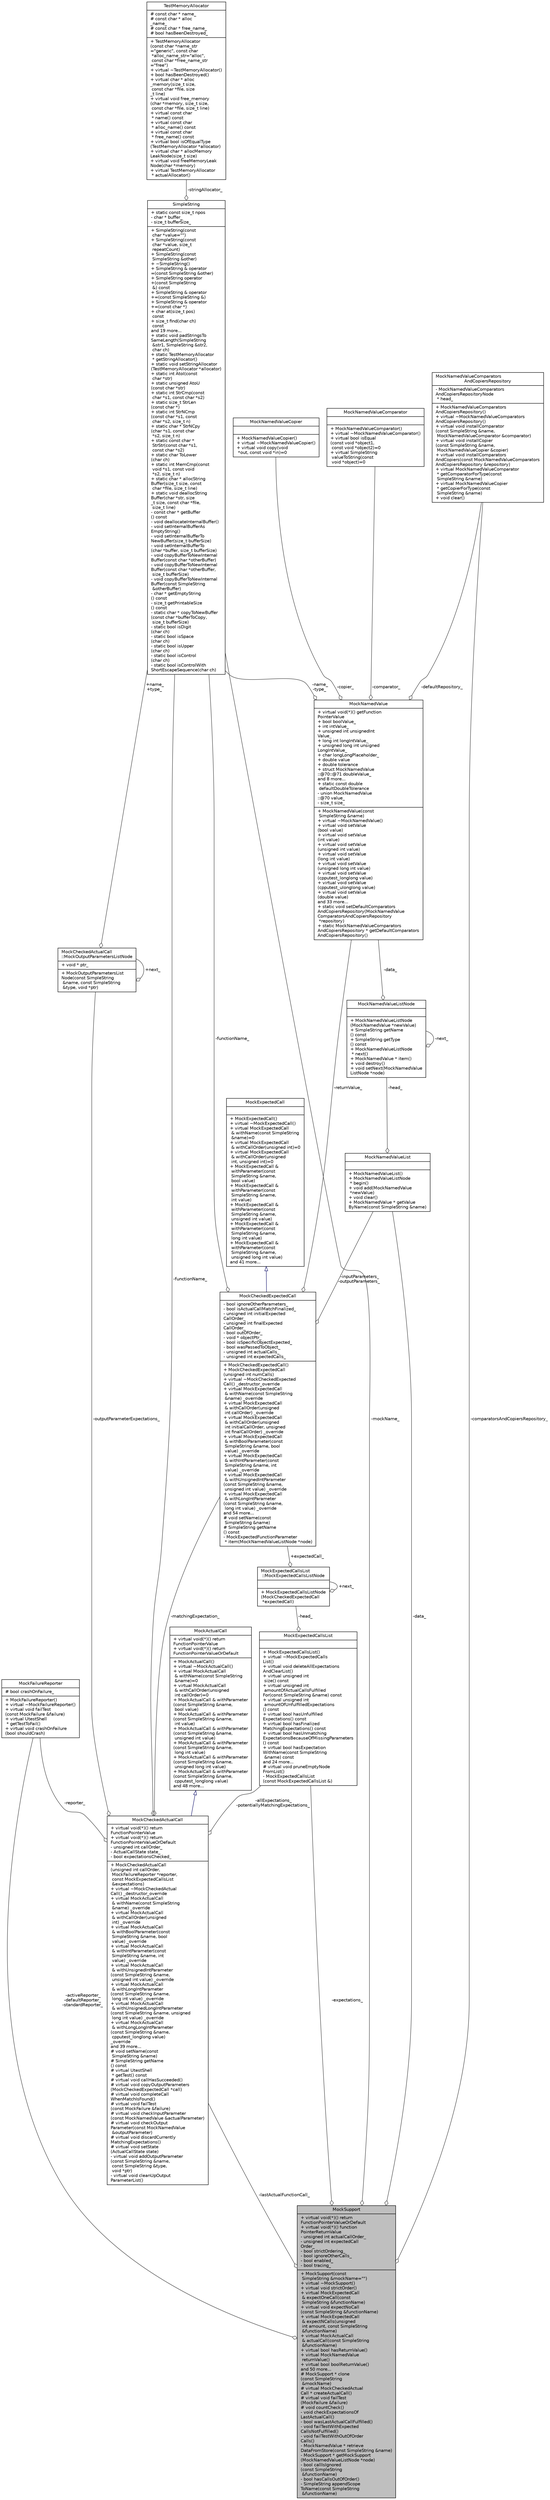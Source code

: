 digraph "MockSupport"
{
 // LATEX_PDF_SIZE
  edge [fontname="Helvetica",fontsize="10",labelfontname="Helvetica",labelfontsize="10"];
  node [fontname="Helvetica",fontsize="10",shape=record];
  Node1 [label="{MockSupport\n|+ virtual void(*)() return\lFunctionPointerValueOrDefault\l+ virtual void(*)() function\lPointerReturnValue\l- unsigned int actualCallOrder_\l- unsigned int expectedCall\lOrder_\l- bool strictOrdering_\l- bool ignoreOtherCalls_\l- bool enabled_\l- bool tracing_\l|+  MockSupport(const\l SimpleString &mockName=\"\")\l+ virtual ~MockSupport()\l+ virtual void strictOrder()\l+ virtual MockExpectedCall\l & expectOneCall(const\l SimpleString &functionName)\l+ virtual void expectNoCall\l(const SimpleString &functionName)\l+ virtual MockExpectedCall\l & expectNCalls(unsigned\l int amount, const SimpleString\l &functionName)\l+ virtual MockActualCall\l & actualCall(const SimpleString\l &functionName)\l+ virtual bool hasReturnValue()\l+ virtual MockNamedValue\l returnValue()\l+ virtual bool boolReturnValue()\land 50 more...\l# MockSupport * clone\l(const SimpleString\l &mockName)\l# virtual MockCheckedActual\lCall * createActualCall()\l# virtual void failTest\l(MockFailure &failure)\l# void countCheck()\l- void checkExpectationsOf\lLastActualCall()\l- bool wasLastActualCallFulfilled()\l- void failTestWithExpected\lCallsNotFulfilled()\l- void failTestWithOutOfOrder\lCalls()\l- MockNamedValue * retrieve\lDataFromStore(const SimpleString &name)\l- MockSupport * getMockSupport\l(MockNamedValueListNode *node)\l- bool callIsIgnored\l(const SimpleString\l &functionName)\l- bool hasCallsOutOfOrder()\l- SimpleString appendScope\lToName(const SimpleString\l &functionName)\l}",height=0.2,width=0.4,color="black", fillcolor="grey75", style="filled", fontcolor="black",tooltip=" "];
  Node2 -> Node1 [color="grey25",fontsize="10",style="solid",label=" -activeReporter_\n-defaultReporter_\n-standardReporter_" ,arrowhead="odiamond",fontname="Helvetica"];
  Node2 [label="{MockFailureReporter\n|# bool crashOnFailure_\l|+  MockFailureReporter()\l+ virtual ~MockFailureReporter()\l+ virtual void failTest\l(const MockFailure &failure)\l+ virtual UtestShell\l * getTestToFail()\l+ virtual void crashOnFailure\l(bool shouldCrash)\l}",height=0.2,width=0.4,color="black", fillcolor="white", style="filled",URL="$classMockFailureReporter.html",tooltip=" "];
  Node3 -> Node1 [color="grey25",fontsize="10",style="solid",label=" -expectations_" ,arrowhead="odiamond",fontname="Helvetica"];
  Node3 [label="{MockExpectedCallsList\n||+  MockExpectedCallsList()\l+ virtual ~MockExpectedCalls\lList()\l+ virtual void deleteAllExpectations\lAndClearList()\l+ virtual unsigned int\l size() const\l+ virtual unsigned int\l amountOfActualCallsFulfilled\lFor(const SimpleString &name) const\l+ virtual unsigned int\l amountOfUnfulfilledExpectations\l() const\l+ virtual bool hasUnfulfilled\lExpectations() const\l+ virtual bool hasFinalized\lMatchingExpectations() const\l+ virtual bool hasUnmatching\lExpectationsBecauseOfMissingParameters\l() const\l+ virtual bool hasExpectation\lWithName(const SimpleString\l &name) const\land 24 more...\l# virtual void pruneEmptyNode\lFromList()\l-  MockExpectedCallsList\l(const MockExpectedCallsList &)\l}",height=0.2,width=0.4,color="black", fillcolor="white", style="filled",URL="$classMockExpectedCallsList.html",tooltip=" "];
  Node4 -> Node3 [color="grey25",fontsize="10",style="solid",label=" -head_" ,arrowhead="odiamond",fontname="Helvetica"];
  Node4 [label="{MockExpectedCallsList\l::MockExpectedCallsListNode\n||+  MockExpectedCallsListNode\l(MockCheckedExpectedCall\l *expectedCall)\l}",height=0.2,width=0.4,color="black", fillcolor="white", style="filled",URL="$classMockExpectedCallsList_1_1MockExpectedCallsListNode.html",tooltip=" "];
  Node5 -> Node4 [color="grey25",fontsize="10",style="solid",label=" +expectedCall_" ,arrowhead="odiamond",fontname="Helvetica"];
  Node5 [label="{MockCheckedExpectedCall\n|- bool ignoreOtherParameters_\l- bool isActualCallMatchFinalized_\l- unsigned int initialExpected\lCallOrder_\l- unsigned int finalExpected\lCallOrder_\l- bool outOfOrder_\l- void * objectPtr_\l- bool isSpecificObjectExpected_\l- bool wasPassedToObject_\l- unsigned int actualCalls_\l- unsigned int expectedCalls_\l|+  MockCheckedExpectedCall()\l+  MockCheckedExpectedCall\l(unsigned int numCalls)\l+ virtual ~MockCheckedExpected\lCall() _destructor_override\l+ virtual MockExpectedCall\l & withName(const SimpleString\l &name) _override\l+ virtual MockExpectedCall\l & withCallOrder(unsigned\l int callOrder) _override\l+ virtual MockExpectedCall\l & withCallOrder(unsigned\l int initialCallOrder, unsigned\l int finalCallOrder) _override\l+ virtual MockExpectedCall\l & withBoolParameter(const\l SimpleString &name, bool\l value) _override\l+ virtual MockExpectedCall\l & withIntParameter(const\l SimpleString &name, int\l value) _override\l+ virtual MockExpectedCall\l & withUnsignedIntParameter\l(const SimpleString &name,\l unsigned int value) _override\l+ virtual MockExpectedCall\l & withLongIntParameter\l(const SimpleString &name,\l long int value) _override\land 54 more...\l# void setName(const\l SimpleString &name)\l# SimpleString getName\l() const\l- MockExpectedFunctionParameter\l * item(MockNamedValueListNode *node)\l}",height=0.2,width=0.4,color="black", fillcolor="white", style="filled",URL="$classMockCheckedExpectedCall.html",tooltip=" "];
  Node6 -> Node5 [dir="back",color="midnightblue",fontsize="10",style="solid",arrowtail="onormal",fontname="Helvetica"];
  Node6 [label="{MockExpectedCall\n||+  MockExpectedCall()\l+ virtual ~MockExpectedCall()\l+ virtual MockExpectedCall\l & withName(const SimpleString\l &name)=0\l+ virtual MockExpectedCall\l & withCallOrder(unsigned int)=0\l+ virtual MockExpectedCall\l & withCallOrder(unsigned\l int, unsigned int)=0\l+ MockExpectedCall &\l withParameter(const\l SimpleString &name,\l bool value)\l+ MockExpectedCall &\l withParameter(const\l SimpleString &name,\l int value)\l+ MockExpectedCall &\l withParameter(const\l SimpleString &name,\l unsigned int value)\l+ MockExpectedCall &\l withParameter(const\l SimpleString &name,\l long int value)\l+ MockExpectedCall &\l withParameter(const\l SimpleString &name,\l unsigned long int value)\land 41 more...\l}",height=0.2,width=0.4,color="black", fillcolor="white", style="filled",URL="$classMockExpectedCall.html",tooltip=" "];
  Node7 -> Node5 [color="grey25",fontsize="10",style="solid",label=" -functionName_" ,arrowhead="odiamond",fontname="Helvetica"];
  Node7 [label="{SimpleString\n|+ static const size_t npos\l- char * buffer_\l- size_t bufferSize_\l|+  SimpleString(const\l char *value=\"\")\l+  SimpleString(const\l char *value, size_t\l repeatCount)\l+  SimpleString(const\l SimpleString &other)\l+  ~SimpleString()\l+ SimpleString & operator\l=(const SimpleString &other)\l+ SimpleString operator\l+(const SimpleString\l &) const\l+ SimpleString & operator\l+=(const SimpleString &)\l+ SimpleString & operator\l+=(const char *)\l+ char at(size_t pos)\l const\l+ size_t find(char ch)\l const\land 19 more...\l+ static void padStringsTo\lSameLength(SimpleString\l &str1, SimpleString &str2,\l char ch)\l+ static TestMemoryAllocator\l * getStringAllocator()\l+ static void setStringAllocator\l(TestMemoryAllocator *allocator)\l+ static int AtoI(const\l char *str)\l+ static unsigned AtoU\l(const char *str)\l+ static int StrCmp(const\l char *s1, const char *s2)\l+ static size_t StrLen\l(const char *)\l+ static int StrNCmp\l(const char *s1, const\l char *s2, size_t n)\l+ static char * StrNCpy\l(char *s1, const char\l *s2, size_t n)\l+ static const char *\l StrStr(const char *s1,\l const char *s2)\l+ static char ToLower\l(char ch)\l+ static int MemCmp(const\l void *s1, const void\l *s2, size_t n)\l+ static char * allocString\lBuffer(size_t size, const\l char *file, size_t line)\l+ static void deallocString\lBuffer(char *str, size\l_t size, const char *file,\l size_t line)\l- const char * getBuffer\l() const\l- void deallocateInternalBuffer()\l- void setInternalBufferAs\lEmptyString()\l- void setInternalBufferTo\lNewBuffer(size_t bufferSize)\l- void setInternalBufferTo\l(char *buffer, size_t bufferSize)\l- void copyBufferToNewInternal\lBuffer(const char *otherBuffer)\l- void copyBufferToNewInternal\lBuffer(const char *otherBuffer,\l size_t bufferSize)\l- void copyBufferToNewInternal\lBuffer(const SimpleString\l &otherBuffer)\l- char * getEmptyString\l() const\l- size_t getPrintableSize\l() const\l- static char * copyToNewBuffer\l(const char *bufferToCopy,\l size_t bufferSize)\l- static bool isDigit\l(char ch)\l- static bool isSpace\l(char ch)\l- static bool isUpper\l(char ch)\l- static bool isControl\l(char ch)\l- static bool isControlWith\lShortEscapeSequence(char ch)\l}",height=0.2,width=0.4,color="black", fillcolor="white", style="filled",URL="$classSimpleString.html",tooltip=" "];
  Node8 -> Node7 [color="grey25",fontsize="10",style="solid",label=" -stringAllocator_" ,arrowhead="odiamond",fontname="Helvetica"];
  Node8 [label="{TestMemoryAllocator\n|# const char * name_\l# const char * alloc\l_name_\l# const char * free_name_\l# bool hasBeenDestroyed_\l|+  TestMemoryAllocator\l(const char *name_str\l=\"generic\", const char\l *alloc_name_str=\"alloc\",\l const char *free_name_str\l=\"free\")\l+ virtual ~TestMemoryAllocator()\l+ bool hasBeenDestroyed()\l+ virtual char * alloc\l_memory(size_t size,\l const char *file, size\l_t line)\l+ virtual void free_memory\l(char *memory, size_t size,\l const char *file, size_t line)\l+ virtual const char\l * name() const\l+ virtual const char\l * alloc_name() const\l+ virtual const char\l * free_name() const\l+ virtual bool isOfEqualType\l(TestMemoryAllocator *allocator)\l+ virtual char * allocMemory\lLeakNode(size_t size)\l+ virtual void freeMemoryLeak\lNode(char *memory)\l+ virtual TestMemoryAllocator\l * actualAllocator()\l}",height=0.2,width=0.4,color="black", fillcolor="white", style="filled",URL="$classTestMemoryAllocator.html",tooltip=" "];
  Node9 -> Node5 [color="grey25",fontsize="10",style="solid",label=" -inputParameters_\n-outputParameters_" ,arrowhead="odiamond",fontname="Helvetica"];
  Node9 [label="{MockNamedValueList\n||+  MockNamedValueList()\l+ MockNamedValueListNode\l * begin()\l+ void add(MockNamedValue\l *newValue)\l+ void clear()\l+ MockNamedValue * getValue\lByName(const SimpleString &name)\l}",height=0.2,width=0.4,color="black", fillcolor="white", style="filled",URL="$classMockNamedValueList.html",tooltip=" "];
  Node10 -> Node9 [color="grey25",fontsize="10",style="solid",label=" -head_" ,arrowhead="odiamond",fontname="Helvetica"];
  Node10 [label="{MockNamedValueListNode\n||+  MockNamedValueListNode\l(MockNamedValue *newValue)\l+ SimpleString getName\l() const\l+ SimpleString getType\l() const\l+ MockNamedValueListNode\l * next()\l+ MockNamedValue * item()\l+ void destroy()\l+ void setNext(MockNamedValue\lListNode *node)\l}",height=0.2,width=0.4,color="black", fillcolor="white", style="filled",URL="$classMockNamedValueListNode.html",tooltip=" "];
  Node11 -> Node10 [color="grey25",fontsize="10",style="solid",label=" -data_" ,arrowhead="odiamond",fontname="Helvetica"];
  Node11 [label="{MockNamedValue\n|+ virtual void(*)() getFunction\lPointerValue\l+ bool boolValue_\l+ int intValue_\l+ unsigned int unsignedInt\lValue_\l+ long int longIntValue_\l+ unsigned long int unsigned\lLongIntValue_\l+ char longLongPlaceholder_\l+ double value\l+ double tolerance\l+ struct MockNamedValue\l::@70::@71 doubleValue_\land 8 more...\l+ static const double\l defaultDoubleTolerance\l- union MockNamedValue\l::@70 value_\l- size_t size_\l|+  MockNamedValue(const\l SimpleString &name)\l+ virtual ~MockNamedValue()\l+ virtual void setValue\l(bool value)\l+ virtual void setValue\l(int value)\l+ virtual void setValue\l(unsigned int value)\l+ virtual void setValue\l(long int value)\l+ virtual void setValue\l(unsigned long int value)\l+ virtual void setValue\l(cpputest_longlong value)\l+ virtual void setValue\l(cpputest_ulonglong value)\l+ virtual void setValue\l(double value)\land 33 more...\l+ static void setDefaultComparators\lAndCopiersRepository(MockNamedValue\lComparatorsAndCopiersRepository\l *repository)\l+ static MockNamedValueComparators\lAndCopiersRepository * getDefaultComparators\lAndCopiersRepository()\l}",height=0.2,width=0.4,color="black", fillcolor="white", style="filled",URL="$classMockNamedValue.html",tooltip=" "];
  Node7 -> Node11 [color="grey25",fontsize="10",style="solid",label=" -name_\n-type_" ,arrowhead="odiamond",fontname="Helvetica"];
  Node12 -> Node11 [color="grey25",fontsize="10",style="solid",label=" -comparator_" ,arrowhead="odiamond",fontname="Helvetica"];
  Node12 [label="{MockNamedValueComparator\n||+  MockNamedValueComparator()\l+ virtual ~MockNamedValueComparator()\l+ virtual bool isEqual\l(const void *object1,\l const void *object2)=0\l+ virtual SimpleString\l valueToString(const\l void *object)=0\l}",height=0.2,width=0.4,color="black", fillcolor="white", style="filled",URL="$classMockNamedValueComparator.html",tooltip=" "];
  Node13 -> Node11 [color="grey25",fontsize="10",style="solid",label=" -copier_" ,arrowhead="odiamond",fontname="Helvetica"];
  Node13 [label="{MockNamedValueCopier\n||+  MockNamedValueCopier()\l+ virtual ~MockNamedValueCopier()\l+ virtual void copy(void\l *out, const void *in)=0\l}",height=0.2,width=0.4,color="black", fillcolor="white", style="filled",URL="$classMockNamedValueCopier.html",tooltip=" "];
  Node14 -> Node11 [color="grey25",fontsize="10",style="solid",label=" -defaultRepository_" ,arrowhead="odiamond",fontname="Helvetica"];
  Node14 [label="{MockNamedValueComparators\lAndCopiersRepository\n|- MockNamedValueComparators\lAndCopiersRepositoryNode\l * head_\l|+  MockNamedValueComparators\lAndCopiersRepository()\l+ virtual ~MockNamedValueComparators\lAndCopiersRepository()\l+ virtual void installComparator\l(const SimpleString &name,\l MockNamedValueComparator &comparator)\l+ virtual void installCopier\l(const SimpleString &name,\l MockNamedValueCopier &copier)\l+ virtual void installComparators\lAndCopiers(const MockNamedValueComparators\lAndCopiersRepository &repository)\l+ virtual MockNamedValueComparator\l * getComparatorForType(const\l SimpleString &name)\l+ virtual MockNamedValueCopier\l * getCopierForType(const\l SimpleString &name)\l+ void clear()\l}",height=0.2,width=0.4,color="black", fillcolor="white", style="filled",URL="$classMockNamedValueComparatorsAndCopiersRepository.html",tooltip=" "];
  Node10 -> Node10 [color="grey25",fontsize="10",style="solid",label=" -next_" ,arrowhead="odiamond",fontname="Helvetica"];
  Node11 -> Node5 [color="grey25",fontsize="10",style="solid",label=" -returnValue_" ,arrowhead="odiamond",fontname="Helvetica"];
  Node4 -> Node4 [color="grey25",fontsize="10",style="solid",label=" +next_" ,arrowhead="odiamond",fontname="Helvetica"];
  Node15 -> Node1 [color="grey25",fontsize="10",style="solid",label=" -lastActualFunctionCall_" ,arrowhead="odiamond",fontname="Helvetica"];
  Node15 [label="{MockCheckedActualCall\n|+ virtual void(*)() return\lFunctionPointerValue\l+ virtual void(*)() return\lFunctionPointerValueOrDefault\l- unsigned int callOrder_\l- ActualCallState state_\l- bool expectationsChecked_\l|+  MockCheckedActualCall\l(unsigned int callOrder,\l MockFailureReporter *reporter,\l const MockExpectedCallsList\l &expectations)\l+ virtual ~MockCheckedActual\lCall() _destructor_override\l+ virtual MockActualCall\l & withName(const SimpleString\l &name) _override\l+ virtual MockActualCall\l & withCallOrder(unsigned\l int) _override\l+ virtual MockActualCall\l & withBoolParameter(const\l SimpleString &name, bool\l value) _override\l+ virtual MockActualCall\l & withIntParameter(const\l SimpleString &name, int\l value) _override\l+ virtual MockActualCall\l & withUnsignedIntParameter\l(const SimpleString &name,\l unsigned int value) _override\l+ virtual MockActualCall\l & withLongIntParameter\l(const SimpleString &name,\l long int value) _override\l+ virtual MockActualCall\l & withUnsignedLongIntParameter\l(const SimpleString &name, unsigned\l long int value) _override\l+ virtual MockActualCall\l & withLongLongIntParameter\l(const SimpleString &name,\l cpputest_longlong value) \l_override\land 39 more...\l# void setName(const\l SimpleString &name)\l# SimpleString getName\l() const\l# virtual UtestShell\l * getTest() const\l# virtual void callHasSucceeded()\l# virtual void copyOutputParameters\l(MockCheckedExpectedCall *call)\l# virtual void completeCall\lWhenMatchIsFound()\l# virtual void failTest\l(const MockFailure &failure)\l# virtual void checkInputParameter\l(const MockNamedValue &actualParameter)\l# virtual void checkOutput\lParameter(const MockNamedValue\l &outputParameter)\l# virtual void discardCurrently\lMatchingExpectations()\l# virtual void setState\l(ActualCallState state)\l- virtual void addOutputParameter\l(const SimpleString &name,\l const SimpleString &type,\l void *ptr)\l- virtual void cleanUpOutput\lParameterList()\l}",height=0.2,width=0.4,color="black", fillcolor="white", style="filled",URL="$classMockCheckedActualCall.html",tooltip=" "];
  Node16 -> Node15 [dir="back",color="midnightblue",fontsize="10",style="solid",arrowtail="onormal",fontname="Helvetica"];
  Node16 [label="{MockActualCall\n|+ virtual void(*)() return\lFunctionPointerValue\l+ virtual void(*)() return\lFunctionPointerValueOrDefault\l|+  MockActualCall()\l+ virtual ~MockActualCall()\l+ virtual MockActualCall\l & withName(const SimpleString\l &name)=0\l+ virtual MockActualCall\l & withCallOrder(unsigned\l int callOrder)=0\l+ MockActualCall & withParameter\l(const SimpleString &name,\l bool value)\l+ MockActualCall & withParameter\l(const SimpleString &name,\l int value)\l+ MockActualCall & withParameter\l(const SimpleString &name,\l unsigned int value)\l+ MockActualCall & withParameter\l(const SimpleString &name,\l long int value)\l+ MockActualCall & withParameter\l(const SimpleString &name,\l unsigned long int value)\l+ MockActualCall & withParameter\l(const SimpleString &name,\l cpputest_longlong value)\land 48 more...\l}",height=0.2,width=0.4,color="black", fillcolor="white", style="filled",URL="$classMockActualCall.html",tooltip=" "];
  Node7 -> Node15 [color="grey25",fontsize="10",style="solid",label=" -functionName_" ,arrowhead="odiamond",fontname="Helvetica"];
  Node2 -> Node15 [color="grey25",fontsize="10",style="solid",label=" -reporter_" ,arrowhead="odiamond",fontname="Helvetica"];
  Node5 -> Node15 [color="grey25",fontsize="10",style="solid",label=" -matchingExpectation_" ,arrowhead="odiamond",fontname="Helvetica"];
  Node3 -> Node15 [color="grey25",fontsize="10",style="solid",label=" -allExpectations_\n-potentiallyMatchingExpectations_" ,arrowhead="odiamond",fontname="Helvetica"];
  Node17 -> Node15 [color="grey25",fontsize="10",style="solid",label=" -outputParameterExpectations_" ,arrowhead="odiamond",fontname="Helvetica"];
  Node17 [label="{MockCheckedActualCall\l::MockOutputParametersListNode\n|+ void * ptr_\l|+  MockOutputParametersList\lNode(const SimpleString\l &name, const SimpleString\l &type, void *ptr)\l}",height=0.2,width=0.4,color="black", fillcolor="white", style="filled",URL="$classMockCheckedActualCall_1_1MockOutputParametersListNode.html",tooltip=" "];
  Node7 -> Node17 [color="grey25",fontsize="10",style="solid",label=" +name_\n+type_" ,arrowhead="odiamond",fontname="Helvetica"];
  Node17 -> Node17 [color="grey25",fontsize="10",style="solid",label=" +next_" ,arrowhead="odiamond",fontname="Helvetica"];
  Node14 -> Node1 [color="grey25",fontsize="10",style="solid",label=" -comparatorsAndCopiersRepository_" ,arrowhead="odiamond",fontname="Helvetica"];
  Node9 -> Node1 [color="grey25",fontsize="10",style="solid",label=" -data_" ,arrowhead="odiamond",fontname="Helvetica"];
  Node7 -> Node1 [color="grey25",fontsize="10",style="solid",label=" -mockName_" ,arrowhead="odiamond",fontname="Helvetica"];
}
